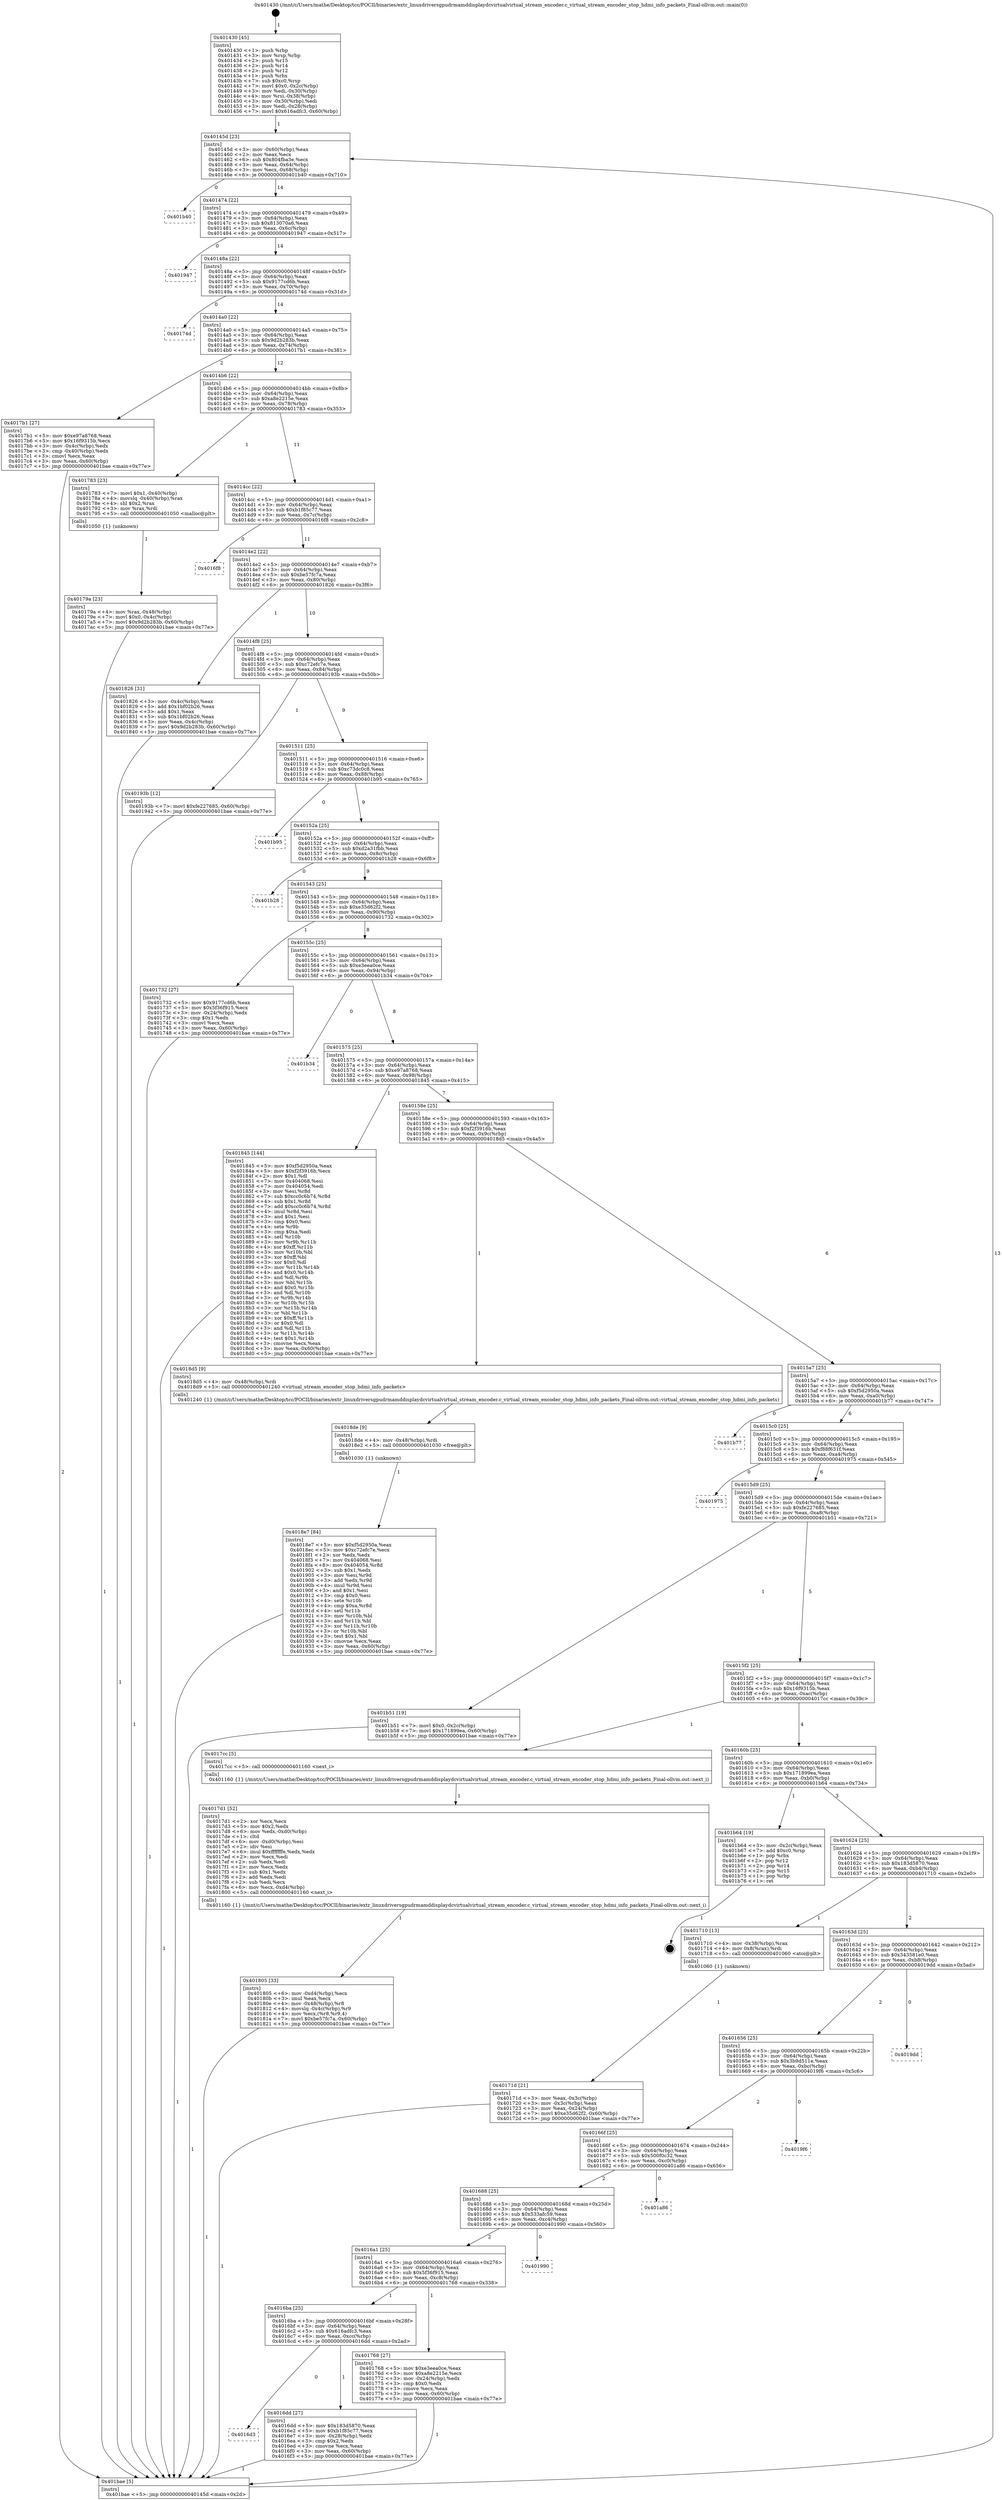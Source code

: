 digraph "0x401430" {
  label = "0x401430 (/mnt/c/Users/mathe/Desktop/tcc/POCII/binaries/extr_linuxdriversgpudrmamddisplaydcvirtualvirtual_stream_encoder.c_virtual_stream_encoder_stop_hdmi_info_packets_Final-ollvm.out::main(0))"
  labelloc = "t"
  node[shape=record]

  Entry [label="",width=0.3,height=0.3,shape=circle,fillcolor=black,style=filled]
  "0x40145d" [label="{
     0x40145d [23]\l
     | [instrs]\l
     &nbsp;&nbsp;0x40145d \<+3\>: mov -0x60(%rbp),%eax\l
     &nbsp;&nbsp;0x401460 \<+2\>: mov %eax,%ecx\l
     &nbsp;&nbsp;0x401462 \<+6\>: sub $0x804fba3e,%ecx\l
     &nbsp;&nbsp;0x401468 \<+3\>: mov %eax,-0x64(%rbp)\l
     &nbsp;&nbsp;0x40146b \<+3\>: mov %ecx,-0x68(%rbp)\l
     &nbsp;&nbsp;0x40146e \<+6\>: je 0000000000401b40 \<main+0x710\>\l
  }"]
  "0x401b40" [label="{
     0x401b40\l
  }", style=dashed]
  "0x401474" [label="{
     0x401474 [22]\l
     | [instrs]\l
     &nbsp;&nbsp;0x401474 \<+5\>: jmp 0000000000401479 \<main+0x49\>\l
     &nbsp;&nbsp;0x401479 \<+3\>: mov -0x64(%rbp),%eax\l
     &nbsp;&nbsp;0x40147c \<+5\>: sub $0x813070a6,%eax\l
     &nbsp;&nbsp;0x401481 \<+3\>: mov %eax,-0x6c(%rbp)\l
     &nbsp;&nbsp;0x401484 \<+6\>: je 0000000000401947 \<main+0x517\>\l
  }"]
  Exit [label="",width=0.3,height=0.3,shape=circle,fillcolor=black,style=filled,peripheries=2]
  "0x401947" [label="{
     0x401947\l
  }", style=dashed]
  "0x40148a" [label="{
     0x40148a [22]\l
     | [instrs]\l
     &nbsp;&nbsp;0x40148a \<+5\>: jmp 000000000040148f \<main+0x5f\>\l
     &nbsp;&nbsp;0x40148f \<+3\>: mov -0x64(%rbp),%eax\l
     &nbsp;&nbsp;0x401492 \<+5\>: sub $0x9177cd6b,%eax\l
     &nbsp;&nbsp;0x401497 \<+3\>: mov %eax,-0x70(%rbp)\l
     &nbsp;&nbsp;0x40149a \<+6\>: je 000000000040174d \<main+0x31d\>\l
  }"]
  "0x4018e7" [label="{
     0x4018e7 [84]\l
     | [instrs]\l
     &nbsp;&nbsp;0x4018e7 \<+5\>: mov $0xf5d2950a,%eax\l
     &nbsp;&nbsp;0x4018ec \<+5\>: mov $0xc72efc7e,%ecx\l
     &nbsp;&nbsp;0x4018f1 \<+2\>: xor %edx,%edx\l
     &nbsp;&nbsp;0x4018f3 \<+7\>: mov 0x404068,%esi\l
     &nbsp;&nbsp;0x4018fa \<+8\>: mov 0x404054,%r8d\l
     &nbsp;&nbsp;0x401902 \<+3\>: sub $0x1,%edx\l
     &nbsp;&nbsp;0x401905 \<+3\>: mov %esi,%r9d\l
     &nbsp;&nbsp;0x401908 \<+3\>: add %edx,%r9d\l
     &nbsp;&nbsp;0x40190b \<+4\>: imul %r9d,%esi\l
     &nbsp;&nbsp;0x40190f \<+3\>: and $0x1,%esi\l
     &nbsp;&nbsp;0x401912 \<+3\>: cmp $0x0,%esi\l
     &nbsp;&nbsp;0x401915 \<+4\>: sete %r10b\l
     &nbsp;&nbsp;0x401919 \<+4\>: cmp $0xa,%r8d\l
     &nbsp;&nbsp;0x40191d \<+4\>: setl %r11b\l
     &nbsp;&nbsp;0x401921 \<+3\>: mov %r10b,%bl\l
     &nbsp;&nbsp;0x401924 \<+3\>: and %r11b,%bl\l
     &nbsp;&nbsp;0x401927 \<+3\>: xor %r11b,%r10b\l
     &nbsp;&nbsp;0x40192a \<+3\>: or %r10b,%bl\l
     &nbsp;&nbsp;0x40192d \<+3\>: test $0x1,%bl\l
     &nbsp;&nbsp;0x401930 \<+3\>: cmovne %ecx,%eax\l
     &nbsp;&nbsp;0x401933 \<+3\>: mov %eax,-0x60(%rbp)\l
     &nbsp;&nbsp;0x401936 \<+5\>: jmp 0000000000401bae \<main+0x77e\>\l
  }"]
  "0x40174d" [label="{
     0x40174d\l
  }", style=dashed]
  "0x4014a0" [label="{
     0x4014a0 [22]\l
     | [instrs]\l
     &nbsp;&nbsp;0x4014a0 \<+5\>: jmp 00000000004014a5 \<main+0x75\>\l
     &nbsp;&nbsp;0x4014a5 \<+3\>: mov -0x64(%rbp),%eax\l
     &nbsp;&nbsp;0x4014a8 \<+5\>: sub $0x9d2b283b,%eax\l
     &nbsp;&nbsp;0x4014ad \<+3\>: mov %eax,-0x74(%rbp)\l
     &nbsp;&nbsp;0x4014b0 \<+6\>: je 00000000004017b1 \<main+0x381\>\l
  }"]
  "0x4018de" [label="{
     0x4018de [9]\l
     | [instrs]\l
     &nbsp;&nbsp;0x4018de \<+4\>: mov -0x48(%rbp),%rdi\l
     &nbsp;&nbsp;0x4018e2 \<+5\>: call 0000000000401030 \<free@plt\>\l
     | [calls]\l
     &nbsp;&nbsp;0x401030 \{1\} (unknown)\l
  }"]
  "0x4017b1" [label="{
     0x4017b1 [27]\l
     | [instrs]\l
     &nbsp;&nbsp;0x4017b1 \<+5\>: mov $0xe97a8768,%eax\l
     &nbsp;&nbsp;0x4017b6 \<+5\>: mov $0x16f9315b,%ecx\l
     &nbsp;&nbsp;0x4017bb \<+3\>: mov -0x4c(%rbp),%edx\l
     &nbsp;&nbsp;0x4017be \<+3\>: cmp -0x40(%rbp),%edx\l
     &nbsp;&nbsp;0x4017c1 \<+3\>: cmovl %ecx,%eax\l
     &nbsp;&nbsp;0x4017c4 \<+3\>: mov %eax,-0x60(%rbp)\l
     &nbsp;&nbsp;0x4017c7 \<+5\>: jmp 0000000000401bae \<main+0x77e\>\l
  }"]
  "0x4014b6" [label="{
     0x4014b6 [22]\l
     | [instrs]\l
     &nbsp;&nbsp;0x4014b6 \<+5\>: jmp 00000000004014bb \<main+0x8b\>\l
     &nbsp;&nbsp;0x4014bb \<+3\>: mov -0x64(%rbp),%eax\l
     &nbsp;&nbsp;0x4014be \<+5\>: sub $0xa8e2215e,%eax\l
     &nbsp;&nbsp;0x4014c3 \<+3\>: mov %eax,-0x78(%rbp)\l
     &nbsp;&nbsp;0x4014c6 \<+6\>: je 0000000000401783 \<main+0x353\>\l
  }"]
  "0x401805" [label="{
     0x401805 [33]\l
     | [instrs]\l
     &nbsp;&nbsp;0x401805 \<+6\>: mov -0xd4(%rbp),%ecx\l
     &nbsp;&nbsp;0x40180b \<+3\>: imul %eax,%ecx\l
     &nbsp;&nbsp;0x40180e \<+4\>: mov -0x48(%rbp),%r8\l
     &nbsp;&nbsp;0x401812 \<+4\>: movslq -0x4c(%rbp),%r9\l
     &nbsp;&nbsp;0x401816 \<+4\>: mov %ecx,(%r8,%r9,4)\l
     &nbsp;&nbsp;0x40181a \<+7\>: movl $0xbe57fc7a,-0x60(%rbp)\l
     &nbsp;&nbsp;0x401821 \<+5\>: jmp 0000000000401bae \<main+0x77e\>\l
  }"]
  "0x401783" [label="{
     0x401783 [23]\l
     | [instrs]\l
     &nbsp;&nbsp;0x401783 \<+7\>: movl $0x1,-0x40(%rbp)\l
     &nbsp;&nbsp;0x40178a \<+4\>: movslq -0x40(%rbp),%rax\l
     &nbsp;&nbsp;0x40178e \<+4\>: shl $0x2,%rax\l
     &nbsp;&nbsp;0x401792 \<+3\>: mov %rax,%rdi\l
     &nbsp;&nbsp;0x401795 \<+5\>: call 0000000000401050 \<malloc@plt\>\l
     | [calls]\l
     &nbsp;&nbsp;0x401050 \{1\} (unknown)\l
  }"]
  "0x4014cc" [label="{
     0x4014cc [22]\l
     | [instrs]\l
     &nbsp;&nbsp;0x4014cc \<+5\>: jmp 00000000004014d1 \<main+0xa1\>\l
     &nbsp;&nbsp;0x4014d1 \<+3\>: mov -0x64(%rbp),%eax\l
     &nbsp;&nbsp;0x4014d4 \<+5\>: sub $0xb1f85c77,%eax\l
     &nbsp;&nbsp;0x4014d9 \<+3\>: mov %eax,-0x7c(%rbp)\l
     &nbsp;&nbsp;0x4014dc \<+6\>: je 00000000004016f8 \<main+0x2c8\>\l
  }"]
  "0x4017d1" [label="{
     0x4017d1 [52]\l
     | [instrs]\l
     &nbsp;&nbsp;0x4017d1 \<+2\>: xor %ecx,%ecx\l
     &nbsp;&nbsp;0x4017d3 \<+5\>: mov $0x2,%edx\l
     &nbsp;&nbsp;0x4017d8 \<+6\>: mov %edx,-0xd0(%rbp)\l
     &nbsp;&nbsp;0x4017de \<+1\>: cltd\l
     &nbsp;&nbsp;0x4017df \<+6\>: mov -0xd0(%rbp),%esi\l
     &nbsp;&nbsp;0x4017e5 \<+2\>: idiv %esi\l
     &nbsp;&nbsp;0x4017e7 \<+6\>: imul $0xfffffffe,%edx,%edx\l
     &nbsp;&nbsp;0x4017ed \<+2\>: mov %ecx,%edi\l
     &nbsp;&nbsp;0x4017ef \<+2\>: sub %edx,%edi\l
     &nbsp;&nbsp;0x4017f1 \<+2\>: mov %ecx,%edx\l
     &nbsp;&nbsp;0x4017f3 \<+3\>: sub $0x1,%edx\l
     &nbsp;&nbsp;0x4017f6 \<+2\>: add %edx,%edi\l
     &nbsp;&nbsp;0x4017f8 \<+2\>: sub %edi,%ecx\l
     &nbsp;&nbsp;0x4017fa \<+6\>: mov %ecx,-0xd4(%rbp)\l
     &nbsp;&nbsp;0x401800 \<+5\>: call 0000000000401160 \<next_i\>\l
     | [calls]\l
     &nbsp;&nbsp;0x401160 \{1\} (/mnt/c/Users/mathe/Desktop/tcc/POCII/binaries/extr_linuxdriversgpudrmamddisplaydcvirtualvirtual_stream_encoder.c_virtual_stream_encoder_stop_hdmi_info_packets_Final-ollvm.out::next_i)\l
  }"]
  "0x4016f8" [label="{
     0x4016f8\l
  }", style=dashed]
  "0x4014e2" [label="{
     0x4014e2 [22]\l
     | [instrs]\l
     &nbsp;&nbsp;0x4014e2 \<+5\>: jmp 00000000004014e7 \<main+0xb7\>\l
     &nbsp;&nbsp;0x4014e7 \<+3\>: mov -0x64(%rbp),%eax\l
     &nbsp;&nbsp;0x4014ea \<+5\>: sub $0xbe57fc7a,%eax\l
     &nbsp;&nbsp;0x4014ef \<+3\>: mov %eax,-0x80(%rbp)\l
     &nbsp;&nbsp;0x4014f2 \<+6\>: je 0000000000401826 \<main+0x3f6\>\l
  }"]
  "0x40179a" [label="{
     0x40179a [23]\l
     | [instrs]\l
     &nbsp;&nbsp;0x40179a \<+4\>: mov %rax,-0x48(%rbp)\l
     &nbsp;&nbsp;0x40179e \<+7\>: movl $0x0,-0x4c(%rbp)\l
     &nbsp;&nbsp;0x4017a5 \<+7\>: movl $0x9d2b283b,-0x60(%rbp)\l
     &nbsp;&nbsp;0x4017ac \<+5\>: jmp 0000000000401bae \<main+0x77e\>\l
  }"]
  "0x401826" [label="{
     0x401826 [31]\l
     | [instrs]\l
     &nbsp;&nbsp;0x401826 \<+3\>: mov -0x4c(%rbp),%eax\l
     &nbsp;&nbsp;0x401829 \<+5\>: add $0x1bf02b26,%eax\l
     &nbsp;&nbsp;0x40182e \<+3\>: add $0x1,%eax\l
     &nbsp;&nbsp;0x401831 \<+5\>: sub $0x1bf02b26,%eax\l
     &nbsp;&nbsp;0x401836 \<+3\>: mov %eax,-0x4c(%rbp)\l
     &nbsp;&nbsp;0x401839 \<+7\>: movl $0x9d2b283b,-0x60(%rbp)\l
     &nbsp;&nbsp;0x401840 \<+5\>: jmp 0000000000401bae \<main+0x77e\>\l
  }"]
  "0x4014f8" [label="{
     0x4014f8 [25]\l
     | [instrs]\l
     &nbsp;&nbsp;0x4014f8 \<+5\>: jmp 00000000004014fd \<main+0xcd\>\l
     &nbsp;&nbsp;0x4014fd \<+3\>: mov -0x64(%rbp),%eax\l
     &nbsp;&nbsp;0x401500 \<+5\>: sub $0xc72efc7e,%eax\l
     &nbsp;&nbsp;0x401505 \<+6\>: mov %eax,-0x84(%rbp)\l
     &nbsp;&nbsp;0x40150b \<+6\>: je 000000000040193b \<main+0x50b\>\l
  }"]
  "0x40171d" [label="{
     0x40171d [21]\l
     | [instrs]\l
     &nbsp;&nbsp;0x40171d \<+3\>: mov %eax,-0x3c(%rbp)\l
     &nbsp;&nbsp;0x401720 \<+3\>: mov -0x3c(%rbp),%eax\l
     &nbsp;&nbsp;0x401723 \<+3\>: mov %eax,-0x24(%rbp)\l
     &nbsp;&nbsp;0x401726 \<+7\>: movl $0xe35d62f2,-0x60(%rbp)\l
     &nbsp;&nbsp;0x40172d \<+5\>: jmp 0000000000401bae \<main+0x77e\>\l
  }"]
  "0x40193b" [label="{
     0x40193b [12]\l
     | [instrs]\l
     &nbsp;&nbsp;0x40193b \<+7\>: movl $0xfe227685,-0x60(%rbp)\l
     &nbsp;&nbsp;0x401942 \<+5\>: jmp 0000000000401bae \<main+0x77e\>\l
  }"]
  "0x401511" [label="{
     0x401511 [25]\l
     | [instrs]\l
     &nbsp;&nbsp;0x401511 \<+5\>: jmp 0000000000401516 \<main+0xe6\>\l
     &nbsp;&nbsp;0x401516 \<+3\>: mov -0x64(%rbp),%eax\l
     &nbsp;&nbsp;0x401519 \<+5\>: sub $0xc73dc0c8,%eax\l
     &nbsp;&nbsp;0x40151e \<+6\>: mov %eax,-0x88(%rbp)\l
     &nbsp;&nbsp;0x401524 \<+6\>: je 0000000000401b95 \<main+0x765\>\l
  }"]
  "0x401430" [label="{
     0x401430 [45]\l
     | [instrs]\l
     &nbsp;&nbsp;0x401430 \<+1\>: push %rbp\l
     &nbsp;&nbsp;0x401431 \<+3\>: mov %rsp,%rbp\l
     &nbsp;&nbsp;0x401434 \<+2\>: push %r15\l
     &nbsp;&nbsp;0x401436 \<+2\>: push %r14\l
     &nbsp;&nbsp;0x401438 \<+2\>: push %r12\l
     &nbsp;&nbsp;0x40143a \<+1\>: push %rbx\l
     &nbsp;&nbsp;0x40143b \<+7\>: sub $0xc0,%rsp\l
     &nbsp;&nbsp;0x401442 \<+7\>: movl $0x0,-0x2c(%rbp)\l
     &nbsp;&nbsp;0x401449 \<+3\>: mov %edi,-0x30(%rbp)\l
     &nbsp;&nbsp;0x40144c \<+4\>: mov %rsi,-0x38(%rbp)\l
     &nbsp;&nbsp;0x401450 \<+3\>: mov -0x30(%rbp),%edi\l
     &nbsp;&nbsp;0x401453 \<+3\>: mov %edi,-0x28(%rbp)\l
     &nbsp;&nbsp;0x401456 \<+7\>: movl $0x616adfc3,-0x60(%rbp)\l
  }"]
  "0x401b95" [label="{
     0x401b95\l
  }", style=dashed]
  "0x40152a" [label="{
     0x40152a [25]\l
     | [instrs]\l
     &nbsp;&nbsp;0x40152a \<+5\>: jmp 000000000040152f \<main+0xff\>\l
     &nbsp;&nbsp;0x40152f \<+3\>: mov -0x64(%rbp),%eax\l
     &nbsp;&nbsp;0x401532 \<+5\>: sub $0xd2a31fbb,%eax\l
     &nbsp;&nbsp;0x401537 \<+6\>: mov %eax,-0x8c(%rbp)\l
     &nbsp;&nbsp;0x40153d \<+6\>: je 0000000000401b28 \<main+0x6f8\>\l
  }"]
  "0x401bae" [label="{
     0x401bae [5]\l
     | [instrs]\l
     &nbsp;&nbsp;0x401bae \<+5\>: jmp 000000000040145d \<main+0x2d\>\l
  }"]
  "0x401b28" [label="{
     0x401b28\l
  }", style=dashed]
  "0x401543" [label="{
     0x401543 [25]\l
     | [instrs]\l
     &nbsp;&nbsp;0x401543 \<+5\>: jmp 0000000000401548 \<main+0x118\>\l
     &nbsp;&nbsp;0x401548 \<+3\>: mov -0x64(%rbp),%eax\l
     &nbsp;&nbsp;0x40154b \<+5\>: sub $0xe35d62f2,%eax\l
     &nbsp;&nbsp;0x401550 \<+6\>: mov %eax,-0x90(%rbp)\l
     &nbsp;&nbsp;0x401556 \<+6\>: je 0000000000401732 \<main+0x302\>\l
  }"]
  "0x4016d3" [label="{
     0x4016d3\l
  }", style=dashed]
  "0x401732" [label="{
     0x401732 [27]\l
     | [instrs]\l
     &nbsp;&nbsp;0x401732 \<+5\>: mov $0x9177cd6b,%eax\l
     &nbsp;&nbsp;0x401737 \<+5\>: mov $0x5f36f915,%ecx\l
     &nbsp;&nbsp;0x40173c \<+3\>: mov -0x24(%rbp),%edx\l
     &nbsp;&nbsp;0x40173f \<+3\>: cmp $0x1,%edx\l
     &nbsp;&nbsp;0x401742 \<+3\>: cmovl %ecx,%eax\l
     &nbsp;&nbsp;0x401745 \<+3\>: mov %eax,-0x60(%rbp)\l
     &nbsp;&nbsp;0x401748 \<+5\>: jmp 0000000000401bae \<main+0x77e\>\l
  }"]
  "0x40155c" [label="{
     0x40155c [25]\l
     | [instrs]\l
     &nbsp;&nbsp;0x40155c \<+5\>: jmp 0000000000401561 \<main+0x131\>\l
     &nbsp;&nbsp;0x401561 \<+3\>: mov -0x64(%rbp),%eax\l
     &nbsp;&nbsp;0x401564 \<+5\>: sub $0xe3eea0ce,%eax\l
     &nbsp;&nbsp;0x401569 \<+6\>: mov %eax,-0x94(%rbp)\l
     &nbsp;&nbsp;0x40156f \<+6\>: je 0000000000401b34 \<main+0x704\>\l
  }"]
  "0x4016dd" [label="{
     0x4016dd [27]\l
     | [instrs]\l
     &nbsp;&nbsp;0x4016dd \<+5\>: mov $0x183d5870,%eax\l
     &nbsp;&nbsp;0x4016e2 \<+5\>: mov $0xb1f85c77,%ecx\l
     &nbsp;&nbsp;0x4016e7 \<+3\>: mov -0x28(%rbp),%edx\l
     &nbsp;&nbsp;0x4016ea \<+3\>: cmp $0x2,%edx\l
     &nbsp;&nbsp;0x4016ed \<+3\>: cmovne %ecx,%eax\l
     &nbsp;&nbsp;0x4016f0 \<+3\>: mov %eax,-0x60(%rbp)\l
     &nbsp;&nbsp;0x4016f3 \<+5\>: jmp 0000000000401bae \<main+0x77e\>\l
  }"]
  "0x401b34" [label="{
     0x401b34\l
  }", style=dashed]
  "0x401575" [label="{
     0x401575 [25]\l
     | [instrs]\l
     &nbsp;&nbsp;0x401575 \<+5\>: jmp 000000000040157a \<main+0x14a\>\l
     &nbsp;&nbsp;0x40157a \<+3\>: mov -0x64(%rbp),%eax\l
     &nbsp;&nbsp;0x40157d \<+5\>: sub $0xe97a8768,%eax\l
     &nbsp;&nbsp;0x401582 \<+6\>: mov %eax,-0x98(%rbp)\l
     &nbsp;&nbsp;0x401588 \<+6\>: je 0000000000401845 \<main+0x415\>\l
  }"]
  "0x4016ba" [label="{
     0x4016ba [25]\l
     | [instrs]\l
     &nbsp;&nbsp;0x4016ba \<+5\>: jmp 00000000004016bf \<main+0x28f\>\l
     &nbsp;&nbsp;0x4016bf \<+3\>: mov -0x64(%rbp),%eax\l
     &nbsp;&nbsp;0x4016c2 \<+5\>: sub $0x616adfc3,%eax\l
     &nbsp;&nbsp;0x4016c7 \<+6\>: mov %eax,-0xcc(%rbp)\l
     &nbsp;&nbsp;0x4016cd \<+6\>: je 00000000004016dd \<main+0x2ad\>\l
  }"]
  "0x401845" [label="{
     0x401845 [144]\l
     | [instrs]\l
     &nbsp;&nbsp;0x401845 \<+5\>: mov $0xf5d2950a,%eax\l
     &nbsp;&nbsp;0x40184a \<+5\>: mov $0xf2f3916b,%ecx\l
     &nbsp;&nbsp;0x40184f \<+2\>: mov $0x1,%dl\l
     &nbsp;&nbsp;0x401851 \<+7\>: mov 0x404068,%esi\l
     &nbsp;&nbsp;0x401858 \<+7\>: mov 0x404054,%edi\l
     &nbsp;&nbsp;0x40185f \<+3\>: mov %esi,%r8d\l
     &nbsp;&nbsp;0x401862 \<+7\>: sub $0xcc0c6b74,%r8d\l
     &nbsp;&nbsp;0x401869 \<+4\>: sub $0x1,%r8d\l
     &nbsp;&nbsp;0x40186d \<+7\>: add $0xcc0c6b74,%r8d\l
     &nbsp;&nbsp;0x401874 \<+4\>: imul %r8d,%esi\l
     &nbsp;&nbsp;0x401878 \<+3\>: and $0x1,%esi\l
     &nbsp;&nbsp;0x40187b \<+3\>: cmp $0x0,%esi\l
     &nbsp;&nbsp;0x40187e \<+4\>: sete %r9b\l
     &nbsp;&nbsp;0x401882 \<+3\>: cmp $0xa,%edi\l
     &nbsp;&nbsp;0x401885 \<+4\>: setl %r10b\l
     &nbsp;&nbsp;0x401889 \<+3\>: mov %r9b,%r11b\l
     &nbsp;&nbsp;0x40188c \<+4\>: xor $0xff,%r11b\l
     &nbsp;&nbsp;0x401890 \<+3\>: mov %r10b,%bl\l
     &nbsp;&nbsp;0x401893 \<+3\>: xor $0xff,%bl\l
     &nbsp;&nbsp;0x401896 \<+3\>: xor $0x0,%dl\l
     &nbsp;&nbsp;0x401899 \<+3\>: mov %r11b,%r14b\l
     &nbsp;&nbsp;0x40189c \<+4\>: and $0x0,%r14b\l
     &nbsp;&nbsp;0x4018a0 \<+3\>: and %dl,%r9b\l
     &nbsp;&nbsp;0x4018a3 \<+3\>: mov %bl,%r15b\l
     &nbsp;&nbsp;0x4018a6 \<+4\>: and $0x0,%r15b\l
     &nbsp;&nbsp;0x4018aa \<+3\>: and %dl,%r10b\l
     &nbsp;&nbsp;0x4018ad \<+3\>: or %r9b,%r14b\l
     &nbsp;&nbsp;0x4018b0 \<+3\>: or %r10b,%r15b\l
     &nbsp;&nbsp;0x4018b3 \<+3\>: xor %r15b,%r14b\l
     &nbsp;&nbsp;0x4018b6 \<+3\>: or %bl,%r11b\l
     &nbsp;&nbsp;0x4018b9 \<+4\>: xor $0xff,%r11b\l
     &nbsp;&nbsp;0x4018bd \<+3\>: or $0x0,%dl\l
     &nbsp;&nbsp;0x4018c0 \<+3\>: and %dl,%r11b\l
     &nbsp;&nbsp;0x4018c3 \<+3\>: or %r11b,%r14b\l
     &nbsp;&nbsp;0x4018c6 \<+4\>: test $0x1,%r14b\l
     &nbsp;&nbsp;0x4018ca \<+3\>: cmovne %ecx,%eax\l
     &nbsp;&nbsp;0x4018cd \<+3\>: mov %eax,-0x60(%rbp)\l
     &nbsp;&nbsp;0x4018d0 \<+5\>: jmp 0000000000401bae \<main+0x77e\>\l
  }"]
  "0x40158e" [label="{
     0x40158e [25]\l
     | [instrs]\l
     &nbsp;&nbsp;0x40158e \<+5\>: jmp 0000000000401593 \<main+0x163\>\l
     &nbsp;&nbsp;0x401593 \<+3\>: mov -0x64(%rbp),%eax\l
     &nbsp;&nbsp;0x401596 \<+5\>: sub $0xf2f3916b,%eax\l
     &nbsp;&nbsp;0x40159b \<+6\>: mov %eax,-0x9c(%rbp)\l
     &nbsp;&nbsp;0x4015a1 \<+6\>: je 00000000004018d5 \<main+0x4a5\>\l
  }"]
  "0x401768" [label="{
     0x401768 [27]\l
     | [instrs]\l
     &nbsp;&nbsp;0x401768 \<+5\>: mov $0xe3eea0ce,%eax\l
     &nbsp;&nbsp;0x40176d \<+5\>: mov $0xa8e2215e,%ecx\l
     &nbsp;&nbsp;0x401772 \<+3\>: mov -0x24(%rbp),%edx\l
     &nbsp;&nbsp;0x401775 \<+3\>: cmp $0x0,%edx\l
     &nbsp;&nbsp;0x401778 \<+3\>: cmove %ecx,%eax\l
     &nbsp;&nbsp;0x40177b \<+3\>: mov %eax,-0x60(%rbp)\l
     &nbsp;&nbsp;0x40177e \<+5\>: jmp 0000000000401bae \<main+0x77e\>\l
  }"]
  "0x4018d5" [label="{
     0x4018d5 [9]\l
     | [instrs]\l
     &nbsp;&nbsp;0x4018d5 \<+4\>: mov -0x48(%rbp),%rdi\l
     &nbsp;&nbsp;0x4018d9 \<+5\>: call 0000000000401240 \<virtual_stream_encoder_stop_hdmi_info_packets\>\l
     | [calls]\l
     &nbsp;&nbsp;0x401240 \{1\} (/mnt/c/Users/mathe/Desktop/tcc/POCII/binaries/extr_linuxdriversgpudrmamddisplaydcvirtualvirtual_stream_encoder.c_virtual_stream_encoder_stop_hdmi_info_packets_Final-ollvm.out::virtual_stream_encoder_stop_hdmi_info_packets)\l
  }"]
  "0x4015a7" [label="{
     0x4015a7 [25]\l
     | [instrs]\l
     &nbsp;&nbsp;0x4015a7 \<+5\>: jmp 00000000004015ac \<main+0x17c\>\l
     &nbsp;&nbsp;0x4015ac \<+3\>: mov -0x64(%rbp),%eax\l
     &nbsp;&nbsp;0x4015af \<+5\>: sub $0xf5d2950a,%eax\l
     &nbsp;&nbsp;0x4015b4 \<+6\>: mov %eax,-0xa0(%rbp)\l
     &nbsp;&nbsp;0x4015ba \<+6\>: je 0000000000401b77 \<main+0x747\>\l
  }"]
  "0x4016a1" [label="{
     0x4016a1 [25]\l
     | [instrs]\l
     &nbsp;&nbsp;0x4016a1 \<+5\>: jmp 00000000004016a6 \<main+0x276\>\l
     &nbsp;&nbsp;0x4016a6 \<+3\>: mov -0x64(%rbp),%eax\l
     &nbsp;&nbsp;0x4016a9 \<+5\>: sub $0x5f36f915,%eax\l
     &nbsp;&nbsp;0x4016ae \<+6\>: mov %eax,-0xc8(%rbp)\l
     &nbsp;&nbsp;0x4016b4 \<+6\>: je 0000000000401768 \<main+0x338\>\l
  }"]
  "0x401b77" [label="{
     0x401b77\l
  }", style=dashed]
  "0x4015c0" [label="{
     0x4015c0 [25]\l
     | [instrs]\l
     &nbsp;&nbsp;0x4015c0 \<+5\>: jmp 00000000004015c5 \<main+0x195\>\l
     &nbsp;&nbsp;0x4015c5 \<+3\>: mov -0x64(%rbp),%eax\l
     &nbsp;&nbsp;0x4015c8 \<+5\>: sub $0xf88f631f,%eax\l
     &nbsp;&nbsp;0x4015cd \<+6\>: mov %eax,-0xa4(%rbp)\l
     &nbsp;&nbsp;0x4015d3 \<+6\>: je 0000000000401975 \<main+0x545\>\l
  }"]
  "0x401990" [label="{
     0x401990\l
  }", style=dashed]
  "0x401975" [label="{
     0x401975\l
  }", style=dashed]
  "0x4015d9" [label="{
     0x4015d9 [25]\l
     | [instrs]\l
     &nbsp;&nbsp;0x4015d9 \<+5\>: jmp 00000000004015de \<main+0x1ae\>\l
     &nbsp;&nbsp;0x4015de \<+3\>: mov -0x64(%rbp),%eax\l
     &nbsp;&nbsp;0x4015e1 \<+5\>: sub $0xfe227685,%eax\l
     &nbsp;&nbsp;0x4015e6 \<+6\>: mov %eax,-0xa8(%rbp)\l
     &nbsp;&nbsp;0x4015ec \<+6\>: je 0000000000401b51 \<main+0x721\>\l
  }"]
  "0x401688" [label="{
     0x401688 [25]\l
     | [instrs]\l
     &nbsp;&nbsp;0x401688 \<+5\>: jmp 000000000040168d \<main+0x25d\>\l
     &nbsp;&nbsp;0x40168d \<+3\>: mov -0x64(%rbp),%eax\l
     &nbsp;&nbsp;0x401690 \<+5\>: sub $0x533afc59,%eax\l
     &nbsp;&nbsp;0x401695 \<+6\>: mov %eax,-0xc4(%rbp)\l
     &nbsp;&nbsp;0x40169b \<+6\>: je 0000000000401990 \<main+0x560\>\l
  }"]
  "0x401b51" [label="{
     0x401b51 [19]\l
     | [instrs]\l
     &nbsp;&nbsp;0x401b51 \<+7\>: movl $0x0,-0x2c(%rbp)\l
     &nbsp;&nbsp;0x401b58 \<+7\>: movl $0x171899ea,-0x60(%rbp)\l
     &nbsp;&nbsp;0x401b5f \<+5\>: jmp 0000000000401bae \<main+0x77e\>\l
  }"]
  "0x4015f2" [label="{
     0x4015f2 [25]\l
     | [instrs]\l
     &nbsp;&nbsp;0x4015f2 \<+5\>: jmp 00000000004015f7 \<main+0x1c7\>\l
     &nbsp;&nbsp;0x4015f7 \<+3\>: mov -0x64(%rbp),%eax\l
     &nbsp;&nbsp;0x4015fa \<+5\>: sub $0x16f9315b,%eax\l
     &nbsp;&nbsp;0x4015ff \<+6\>: mov %eax,-0xac(%rbp)\l
     &nbsp;&nbsp;0x401605 \<+6\>: je 00000000004017cc \<main+0x39c\>\l
  }"]
  "0x401a86" [label="{
     0x401a86\l
  }", style=dashed]
  "0x4017cc" [label="{
     0x4017cc [5]\l
     | [instrs]\l
     &nbsp;&nbsp;0x4017cc \<+5\>: call 0000000000401160 \<next_i\>\l
     | [calls]\l
     &nbsp;&nbsp;0x401160 \{1\} (/mnt/c/Users/mathe/Desktop/tcc/POCII/binaries/extr_linuxdriversgpudrmamddisplaydcvirtualvirtual_stream_encoder.c_virtual_stream_encoder_stop_hdmi_info_packets_Final-ollvm.out::next_i)\l
  }"]
  "0x40160b" [label="{
     0x40160b [25]\l
     | [instrs]\l
     &nbsp;&nbsp;0x40160b \<+5\>: jmp 0000000000401610 \<main+0x1e0\>\l
     &nbsp;&nbsp;0x401610 \<+3\>: mov -0x64(%rbp),%eax\l
     &nbsp;&nbsp;0x401613 \<+5\>: sub $0x171899ea,%eax\l
     &nbsp;&nbsp;0x401618 \<+6\>: mov %eax,-0xb0(%rbp)\l
     &nbsp;&nbsp;0x40161e \<+6\>: je 0000000000401b64 \<main+0x734\>\l
  }"]
  "0x40166f" [label="{
     0x40166f [25]\l
     | [instrs]\l
     &nbsp;&nbsp;0x40166f \<+5\>: jmp 0000000000401674 \<main+0x244\>\l
     &nbsp;&nbsp;0x401674 \<+3\>: mov -0x64(%rbp),%eax\l
     &nbsp;&nbsp;0x401677 \<+5\>: sub $0x500f0c32,%eax\l
     &nbsp;&nbsp;0x40167c \<+6\>: mov %eax,-0xc0(%rbp)\l
     &nbsp;&nbsp;0x401682 \<+6\>: je 0000000000401a86 \<main+0x656\>\l
  }"]
  "0x401b64" [label="{
     0x401b64 [19]\l
     | [instrs]\l
     &nbsp;&nbsp;0x401b64 \<+3\>: mov -0x2c(%rbp),%eax\l
     &nbsp;&nbsp;0x401b67 \<+7\>: add $0xc0,%rsp\l
     &nbsp;&nbsp;0x401b6e \<+1\>: pop %rbx\l
     &nbsp;&nbsp;0x401b6f \<+2\>: pop %r12\l
     &nbsp;&nbsp;0x401b71 \<+2\>: pop %r14\l
     &nbsp;&nbsp;0x401b73 \<+2\>: pop %r15\l
     &nbsp;&nbsp;0x401b75 \<+1\>: pop %rbp\l
     &nbsp;&nbsp;0x401b76 \<+1\>: ret\l
  }"]
  "0x401624" [label="{
     0x401624 [25]\l
     | [instrs]\l
     &nbsp;&nbsp;0x401624 \<+5\>: jmp 0000000000401629 \<main+0x1f9\>\l
     &nbsp;&nbsp;0x401629 \<+3\>: mov -0x64(%rbp),%eax\l
     &nbsp;&nbsp;0x40162c \<+5\>: sub $0x183d5870,%eax\l
     &nbsp;&nbsp;0x401631 \<+6\>: mov %eax,-0xb4(%rbp)\l
     &nbsp;&nbsp;0x401637 \<+6\>: je 0000000000401710 \<main+0x2e0\>\l
  }"]
  "0x4019f6" [label="{
     0x4019f6\l
  }", style=dashed]
  "0x401710" [label="{
     0x401710 [13]\l
     | [instrs]\l
     &nbsp;&nbsp;0x401710 \<+4\>: mov -0x38(%rbp),%rax\l
     &nbsp;&nbsp;0x401714 \<+4\>: mov 0x8(%rax),%rdi\l
     &nbsp;&nbsp;0x401718 \<+5\>: call 0000000000401060 \<atoi@plt\>\l
     | [calls]\l
     &nbsp;&nbsp;0x401060 \{1\} (unknown)\l
  }"]
  "0x40163d" [label="{
     0x40163d [25]\l
     | [instrs]\l
     &nbsp;&nbsp;0x40163d \<+5\>: jmp 0000000000401642 \<main+0x212\>\l
     &nbsp;&nbsp;0x401642 \<+3\>: mov -0x64(%rbp),%eax\l
     &nbsp;&nbsp;0x401645 \<+5\>: sub $0x343581e0,%eax\l
     &nbsp;&nbsp;0x40164a \<+6\>: mov %eax,-0xb8(%rbp)\l
     &nbsp;&nbsp;0x401650 \<+6\>: je 00000000004019dd \<main+0x5ad\>\l
  }"]
  "0x401656" [label="{
     0x401656 [25]\l
     | [instrs]\l
     &nbsp;&nbsp;0x401656 \<+5\>: jmp 000000000040165b \<main+0x22b\>\l
     &nbsp;&nbsp;0x40165b \<+3\>: mov -0x64(%rbp),%eax\l
     &nbsp;&nbsp;0x40165e \<+5\>: sub $0x3b9d511e,%eax\l
     &nbsp;&nbsp;0x401663 \<+6\>: mov %eax,-0xbc(%rbp)\l
     &nbsp;&nbsp;0x401669 \<+6\>: je 00000000004019f6 \<main+0x5c6\>\l
  }"]
  "0x4019dd" [label="{
     0x4019dd\l
  }", style=dashed]
  Entry -> "0x401430" [label=" 1"]
  "0x40145d" -> "0x401b40" [label=" 0"]
  "0x40145d" -> "0x401474" [label=" 14"]
  "0x401b64" -> Exit [label=" 1"]
  "0x401474" -> "0x401947" [label=" 0"]
  "0x401474" -> "0x40148a" [label=" 14"]
  "0x401b51" -> "0x401bae" [label=" 1"]
  "0x40148a" -> "0x40174d" [label=" 0"]
  "0x40148a" -> "0x4014a0" [label=" 14"]
  "0x40193b" -> "0x401bae" [label=" 1"]
  "0x4014a0" -> "0x4017b1" [label=" 2"]
  "0x4014a0" -> "0x4014b6" [label=" 12"]
  "0x4018e7" -> "0x401bae" [label=" 1"]
  "0x4014b6" -> "0x401783" [label=" 1"]
  "0x4014b6" -> "0x4014cc" [label=" 11"]
  "0x4018de" -> "0x4018e7" [label=" 1"]
  "0x4014cc" -> "0x4016f8" [label=" 0"]
  "0x4014cc" -> "0x4014e2" [label=" 11"]
  "0x4018d5" -> "0x4018de" [label=" 1"]
  "0x4014e2" -> "0x401826" [label=" 1"]
  "0x4014e2" -> "0x4014f8" [label=" 10"]
  "0x401845" -> "0x401bae" [label=" 1"]
  "0x4014f8" -> "0x40193b" [label=" 1"]
  "0x4014f8" -> "0x401511" [label=" 9"]
  "0x401826" -> "0x401bae" [label=" 1"]
  "0x401511" -> "0x401b95" [label=" 0"]
  "0x401511" -> "0x40152a" [label=" 9"]
  "0x401805" -> "0x401bae" [label=" 1"]
  "0x40152a" -> "0x401b28" [label=" 0"]
  "0x40152a" -> "0x401543" [label=" 9"]
  "0x4017d1" -> "0x401805" [label=" 1"]
  "0x401543" -> "0x401732" [label=" 1"]
  "0x401543" -> "0x40155c" [label=" 8"]
  "0x4017cc" -> "0x4017d1" [label=" 1"]
  "0x40155c" -> "0x401b34" [label=" 0"]
  "0x40155c" -> "0x401575" [label=" 8"]
  "0x4017b1" -> "0x401bae" [label=" 2"]
  "0x401575" -> "0x401845" [label=" 1"]
  "0x401575" -> "0x40158e" [label=" 7"]
  "0x401783" -> "0x40179a" [label=" 1"]
  "0x40158e" -> "0x4018d5" [label=" 1"]
  "0x40158e" -> "0x4015a7" [label=" 6"]
  "0x401768" -> "0x401bae" [label=" 1"]
  "0x4015a7" -> "0x401b77" [label=" 0"]
  "0x4015a7" -> "0x4015c0" [label=" 6"]
  "0x40171d" -> "0x401bae" [label=" 1"]
  "0x4015c0" -> "0x401975" [label=" 0"]
  "0x4015c0" -> "0x4015d9" [label=" 6"]
  "0x401710" -> "0x40171d" [label=" 1"]
  "0x4015d9" -> "0x401b51" [label=" 1"]
  "0x4015d9" -> "0x4015f2" [label=" 5"]
  "0x401430" -> "0x40145d" [label=" 1"]
  "0x4015f2" -> "0x4017cc" [label=" 1"]
  "0x4015f2" -> "0x40160b" [label=" 4"]
  "0x4016dd" -> "0x401bae" [label=" 1"]
  "0x40160b" -> "0x401b64" [label=" 1"]
  "0x40160b" -> "0x401624" [label=" 3"]
  "0x4016ba" -> "0x4016dd" [label=" 1"]
  "0x401624" -> "0x401710" [label=" 1"]
  "0x401624" -> "0x40163d" [label=" 2"]
  "0x40179a" -> "0x401bae" [label=" 1"]
  "0x40163d" -> "0x4019dd" [label=" 0"]
  "0x40163d" -> "0x401656" [label=" 2"]
  "0x4016a1" -> "0x4016ba" [label=" 1"]
  "0x401656" -> "0x4019f6" [label=" 0"]
  "0x401656" -> "0x40166f" [label=" 2"]
  "0x4016ba" -> "0x4016d3" [label=" 0"]
  "0x40166f" -> "0x401a86" [label=" 0"]
  "0x40166f" -> "0x401688" [label=" 2"]
  "0x401bae" -> "0x40145d" [label=" 13"]
  "0x401688" -> "0x401990" [label=" 0"]
  "0x401688" -> "0x4016a1" [label=" 2"]
  "0x401732" -> "0x401bae" [label=" 1"]
  "0x4016a1" -> "0x401768" [label=" 1"]
}
